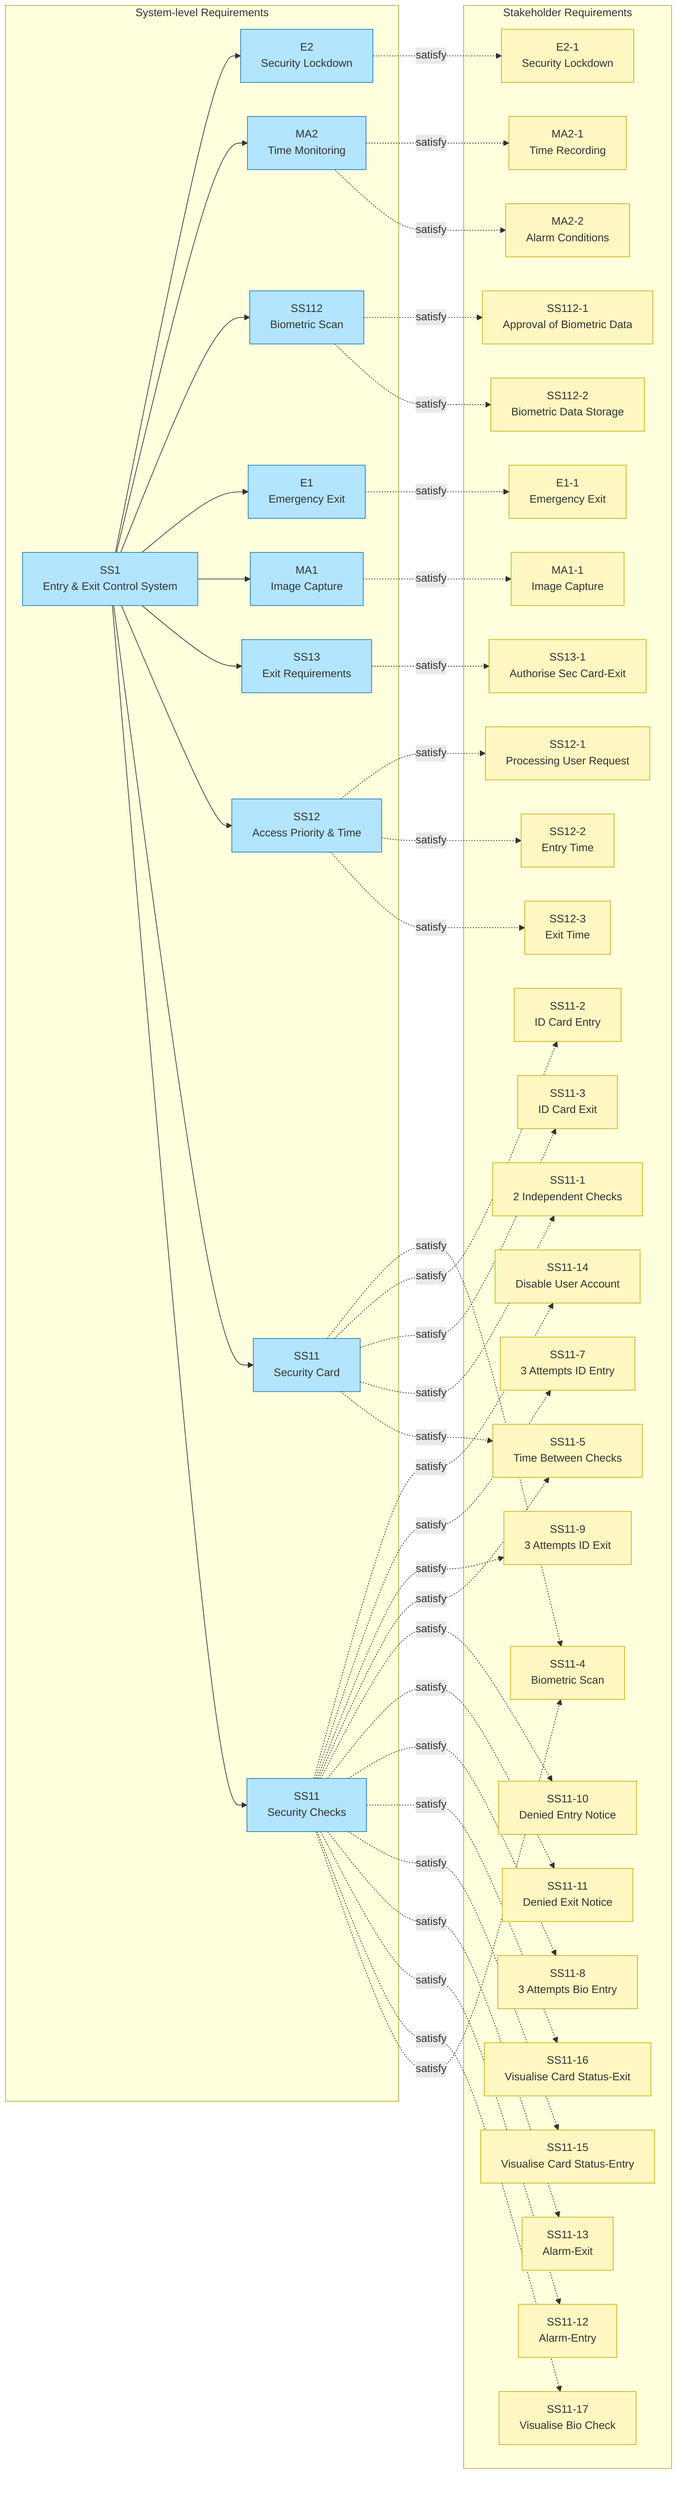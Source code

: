 %% ─────────────────────────────────────────────────────────
%%  Requirements → Stakeholder “satisfy” map (fragment RD_SysReqsToSHReqsLinks)
%% ─────────────────────────────────────────────────────────
graph LR
    %% ===== System-level requirements (cyan) =====
    subgraph SYS["System-level Requirements"]
        direction TB
        SYS_SS1["SS1<br/>Entry & Exit Control System"]:::sys

        SYS_E2["E2<br/>Security Lockdown"]:::sys
        SYS_MA2["MA2<br/>Time Monitoring"]:::sys
        SYS_SS112["SS112<br/>Biometric Scan"]:::sys
        SYS_E1["E1<br/>Emergency Exit"]:::sys
        SYS_MA1["MA1<br/>Image Capture"]:::sys

        SYS_SS13["SS13<br/>Exit Requirements"]:::sys
        SYS_SS12["SS12<br/>Access Priority & Time"]:::sys
        SYS_SS11SC["SS11<br/>Security Card"]:::sys
        SYS_SS11CK["SS11<br/>Security Checks"]:::sys
    end

    %% ===== Stakeholder requirements (yellow) =====
    subgraph SHR["Stakeholder Requirements"]
        direction TB
        SR_E2_1["E2-1<br/>Security Lockdown"]:::shr
        SR_MA2_1["MA2-1<br/>Time Recording"]:::shr
        SR_MA2_2["MA2-2<br/>Alarm Conditions"]:::shr
        SR_SS112_1["SS112-1<br/>Approval of Biometric Data"]:::shr
        SR_SS112_2["SS112-2<br/>Biometric Data Storage"]:::shr
        SR_E1_1["E1-1<br/>Emergency Exit"]:::shr
        SR_MA1_1["MA1-1<br/>Image Capture"]:::shr

        SR_SS13_1["SS13-1<br/>Authorise Sec Card-Exit"]:::shr
        SR_SS12_1["SS12-1<br/>Processing User Request"]:::shr
        SR_SS12_2["SS12-2<br/>Entry Time"]:::shr
        SR_SS12_3["SS12-3<br/>Exit Time"]:::shr

        SR_SS11_14["SS11-14<br/>Disable User Account"]:::shr
        SR_SS11_7["SS11-7<br/>3 Attempts ID Entry"]:::shr
        SR_SS11_9["SS11-9<br/>3 Attempts ID Exit"]:::shr
        SR_SS11_5["SS11-5<br/>Time Between Checks"]:::shr
        SR_SS11_10["SS11-10<br/>Denied Entry Notice"]:::shr
        SR_SS11_11["SS11-11<br/>Denied Exit Notice"]:::shr
        SR_SS11_8["SS11-8<br/>3 Attempts Bio Entry"]:::shr
        SR_SS11_1["SS11-1<br/>2 Independent Checks"]:::shr
        SR_SS11_16["SS11-16<br/>Visualise Card Status-Exit"]:::shr
        SR_SS11_15["SS11-15<br/>Visualise Card Status-Entry"]:::shr
        SR_SS11_2["SS11-2<br/>ID Card Entry"]:::shr
        SR_SS11_13["SS11-13<br/>Alarm-Exit"]:::shr
        SR_SS11_12["SS11-12<br/>Alarm-Entry"]:::shr
        SR_SS11_3["SS11-3<br/>ID Card Exit"]:::shr
        SR_SS11_17["SS11-17<br/>Visualise Bio Check"]:::shr
        SR_SS11_4["SS11-4<br/>Biometric Scan"]:::shr
    end

    %% ===== Decomposition (solid arrows) =====
    SYS_SS1 --> SYS_E2
    SYS_SS1 --> SYS_MA2
    SYS_SS1 --> SYS_SS112
    SYS_SS1 --> SYS_E1
    SYS_SS1 --> SYS_MA1
    SYS_SS1 --> SYS_SS13
    SYS_SS1 --> SYS_SS12
    SYS_SS1 --> SYS_SS11SC
    SYS_SS1 --> SYS_SS11CK

    %% ===== «satisfy» dependencies (dashed) =====
    %%  — top / left cluster
    SYS_E2    -. "satisfy" .-> SR_E2_1
    SYS_MA2   -. "satisfy" .-> SR_MA2_1
    SYS_MA2   -. "satisfy" .-> SR_MA2_2
    SYS_SS112 -. "satisfy" .-> SR_SS112_1
    SYS_SS112 -. "satisfy" .-> SR_SS112_2
    SYS_E1    -. "satisfy" .-> SR_E1_1
    SYS_MA1   -. "satisfy" .-> SR_MA1_1

    %%  — middle branch
    SYS_SS13  -. "satisfy" .-> SR_SS13_1
    SYS_SS12  -. "satisfy" .-> SR_SS12_1
    SYS_SS12  -. "satisfy" .-> SR_SS12_2
    SYS_SS12  -. "satisfy" .-> SR_SS12_3

    %%  — security-card & security-checks clusters
    SYS_SS11SC -. "satisfy" .-> SR_SS11_4
    SYS_SS11SC -. "satisfy" .-> SR_SS11_2
    SYS_SS11SC -. "satisfy" .-> SR_SS11_3
    SYS_SS11SC -. "satisfy" .-> SR_SS11_1
    SYS_SS11SC -. "satisfy" .-> SR_SS11_5

    SYS_SS11CK -. "satisfy" .-> SR_SS11_14
    SYS_SS11CK -. "satisfy" .-> SR_SS11_7
    SYS_SS11CK -. "satisfy" .-> SR_SS11_9
    SYS_SS11CK -. "satisfy" .-> SR_SS11_5
    SYS_SS11CK -. "satisfy" .-> SR_SS11_10
    SYS_SS11CK -. "satisfy" .-> SR_SS11_11
    SYS_SS11CK -. "satisfy" .-> SR_SS11_8
    SYS_SS11CK -. "satisfy" .-> SR_SS11_16
    SYS_SS11CK -. "satisfy" .-> SR_SS11_15
    SYS_SS11CK -. "satisfy" .-> SR_SS11_13
    SYS_SS11CK -. "satisfy" .-> SR_SS11_12
    SYS_SS11CK -. "satisfy" .-> SR_SS11_17
    SYS_SS11CK -. "satisfy" .-> SR_SS11_4

    %% ===== Styling =====
    classDef sys fill:#b3e5ff,stroke:#1c75bc,stroke-width:1px;
    classDef shr fill:#fff7c2,stroke:#c9ad00,stroke-width:1px;
